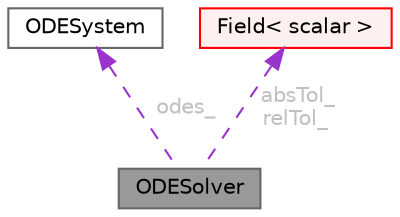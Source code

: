digraph "ODESolver"
{
 // LATEX_PDF_SIZE
  bgcolor="transparent";
  edge [fontname=Helvetica,fontsize=10,labelfontname=Helvetica,labelfontsize=10];
  node [fontname=Helvetica,fontsize=10,shape=box,height=0.2,width=0.4];
  Node1 [id="Node000001",label="ODESolver",height=0.2,width=0.4,color="gray40", fillcolor="grey60", style="filled", fontcolor="black",tooltip="Abstract base-class for ODE system solvers."];
  Node2 -> Node1 [id="edge1_Node000001_Node000002",dir="back",color="darkorchid3",style="dashed",tooltip=" ",label=" odes_",fontcolor="grey" ];
  Node2 [id="Node000002",label="ODESystem",height=0.2,width=0.4,color="gray40", fillcolor="white", style="filled",URL="$classFoam_1_1ODESystem.html",tooltip="Abstract base class for the systems of ordinary differential equations."];
  Node3 -> Node1 [id="edge2_Node000001_Node000003",dir="back",color="darkorchid3",style="dashed",tooltip=" ",label=" absTol_\nrelTol_",fontcolor="grey" ];
  Node3 [id="Node000003",label="Field\< scalar \>",height=0.2,width=0.4,color="red", fillcolor="#FFF0F0", style="filled",URL="$classFoam_1_1Field.html",tooltip=" "];
}
